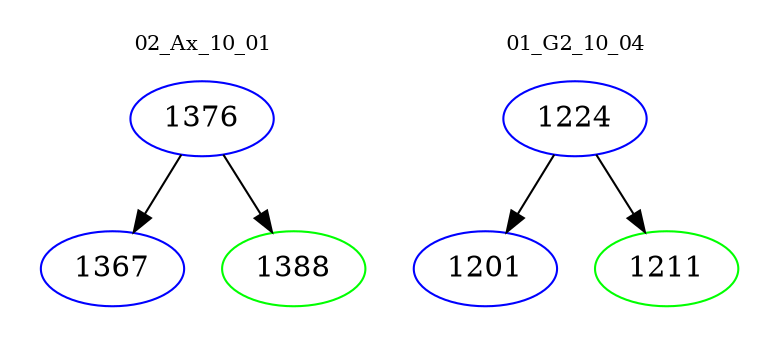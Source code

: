 digraph{
subgraph cluster_0 {
color = white
label = "02_Ax_10_01";
fontsize=10;
T0_1376 [label="1376", color="blue"]
T0_1376 -> T0_1367 [color="black"]
T0_1367 [label="1367", color="blue"]
T0_1376 -> T0_1388 [color="black"]
T0_1388 [label="1388", color="green"]
}
subgraph cluster_1 {
color = white
label = "01_G2_10_04";
fontsize=10;
T1_1224 [label="1224", color="blue"]
T1_1224 -> T1_1201 [color="black"]
T1_1201 [label="1201", color="blue"]
T1_1224 -> T1_1211 [color="black"]
T1_1211 [label="1211", color="green"]
}
}
